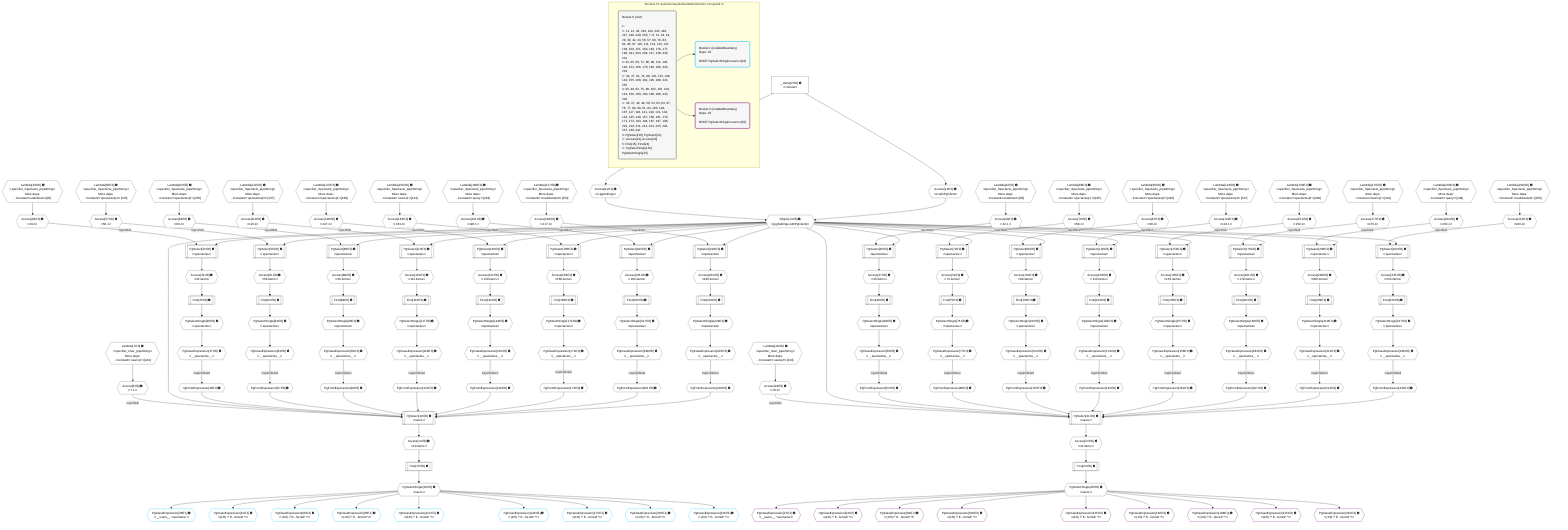 %%{init: {'themeVariables': { 'fontSize': '12px'}}}%%
graph TD
    classDef path fill:#eee,stroke:#000,color:#000
    classDef plan fill:#fff,stroke-width:1px,color:#000
    classDef itemplan fill:#fff,stroke-width:2px,color:#000
    classDef unbatchedplan fill:#dff,stroke-width:1px,color:#000
    classDef sideeffectplan fill:#fcc,stroke-width:2px,color:#000
    classDef bucket fill:#f6f6f6,color:#000,stroke-width:2px,text-align:left

    subgraph "Buckets for queries/relay/defaultNodeIdCodec.computed-id"
    Bucket0("Bucket 0 (root)<br /><br />1: <br />ᐳ: 11, 12, 28, 243, 244, 245, 246, 247, 248, 249, 250, 7, 8, 13, 18, 19, 29, 30, 42, 43, 56, 57, 69, 70, 83, 84, 96, 97, 110, 111, 123, 124, 137, 138, 150, 151, 163, 164, 176, 177, 190, 191, 203, 204, 217, 218, 230, 231<br />2: 32, 45, 59, 72, 86, 99, 113, 126, 140, 153, 166, 179, 193, 206, 220, 233<br />ᐳ: 34, 47, 61, 74, 88, 101, 115, 128, 142, 155, 168, 181, 195, 208, 222, 235<br />3: 35, 48, 62, 75, 89, 102, 116, 129, 143, 156, 169, 182, 196, 209, 223, 236<br />ᐳ: 36, 37, 40, 49, 50, 53, 63, 64, 67, 76, 77, 80, 90, 91, 94, 103, 104, 107, 117, 118, 121, 130, 131, 134, 144, 145, 148, 157, 158, 161, 170, 171, 174, 183, 184, 187, 197, 198, 201, 210, 211, 214, 224, 225, 228, 237, 238, 241<br />4: PgSelect[10], PgSelect[21]<br />ᐳ: Access[14], Access[23]<br />5: First[15], First[24]<br />ᐳ: PgSelectSingle[16], PgSelectSingle[25]"):::bucket
    Bucket1("Bucket 1 (nullableBoundary)<br />Deps: 16<br /><br />ROOT PgSelectSingleᐸusersᐳ[16]"):::bucket
    Bucket2("Bucket 2 (nullableBoundary)<br />Deps: 25<br /><br />ROOT PgSelectSingleᐸusersᐳ[25]"):::bucket
    end
    Bucket0 --> Bucket1 & Bucket2

    %% plan dependencies
    PgSelect10[["PgSelect[10∈0] ➊<br />ᐸusersᐳ"]]:::plan
    Object13{{"Object[13∈0] ➊<br />ᐸ{pgSettings,withPgClient}ᐳ"}}:::plan
    Access8{{"Access[8∈0] ➊<br />ᐸ7.1ᐳ"}}:::plan
    PgFromExpression40{{"PgFromExpression[40∈0] ➊"}}:::plan
    PgFromExpression67{{"PgFromExpression[67∈0] ➊"}}:::plan
    PgFromExpression94{{"PgFromExpression[94∈0] ➊"}}:::plan
    PgFromExpression121{{"PgFromExpression[121∈0] ➊"}}:::plan
    PgFromExpression148{{"PgFromExpression[148∈0] ➊"}}:::plan
    PgFromExpression174{{"PgFromExpression[174∈0] ➊"}}:::plan
    PgFromExpression201{{"PgFromExpression[201∈0] ➊"}}:::plan
    PgFromExpression228{{"PgFromExpression[228∈0] ➊"}}:::plan
    Access8 -->|rejectNull| PgSelect10
    Object13 & PgFromExpression40 & PgFromExpression67 & PgFromExpression94 & PgFromExpression121 & PgFromExpression148 & PgFromExpression174 & PgFromExpression201 & PgFromExpression228 --> PgSelect10
    PgSelect21[["PgSelect[21∈0] ➊<br />ᐸusersᐳ"]]:::plan
    Access19{{"Access[19∈0] ➊<br />ᐸ18.1ᐳ"}}:::plan
    PgFromExpression53{{"PgFromExpression[53∈0] ➊"}}:::plan
    PgFromExpression80{{"PgFromExpression[80∈0] ➊"}}:::plan
    PgFromExpression107{{"PgFromExpression[107∈0] ➊"}}:::plan
    PgFromExpression134{{"PgFromExpression[134∈0] ➊"}}:::plan
    PgFromExpression161{{"PgFromExpression[161∈0] ➊"}}:::plan
    PgFromExpression187{{"PgFromExpression[187∈0] ➊"}}:::plan
    PgFromExpression214{{"PgFromExpression[214∈0] ➊"}}:::plan
    PgFromExpression241{{"PgFromExpression[241∈0] ➊"}}:::plan
    Access19 -->|rejectNull| PgSelect21
    Object13 & PgFromExpression53 & PgFromExpression80 & PgFromExpression107 & PgFromExpression134 & PgFromExpression161 & PgFromExpression187 & PgFromExpression214 & PgFromExpression241 --> PgSelect21
    Access11{{"Access[11∈0] ➊<br />ᐸ2.pgSettingsᐳ"}}:::plan
    Access12{{"Access[12∈0] ➊<br />ᐸ2.withPgClientᐳ"}}:::plan
    Access11 & Access12 --> Object13
    PgSelect32[["PgSelect[32∈0] ➊<br />ᐸspectaclesᐳ"]]:::plan
    Access30{{"Access[30∈0] ➊<br />ᐸ29.1ᐳ"}}:::plan
    Access30 -->|rejectNull| PgSelect32
    Object13 --> PgSelect32
    PgSelect45[["PgSelect[45∈0] ➊<br />ᐸspectaclesᐳ"]]:::plan
    Access43{{"Access[43∈0] ➊<br />ᐸ42.1ᐳ"}}:::plan
    Access43 -->|rejectNull| PgSelect45
    Object13 --> PgSelect45
    PgSelect59[["PgSelect[59∈0] ➊<br />ᐸspectaclesᐳ"]]:::plan
    Access57{{"Access[57∈0] ➊<br />ᐸ56.1ᐳ"}}:::plan
    Access57 -->|rejectNull| PgSelect59
    Object13 --> PgSelect59
    PgSelect72[["PgSelect[72∈0] ➊<br />ᐸspectaclesᐳ"]]:::plan
    Access70{{"Access[70∈0] ➊<br />ᐸ69.1ᐳ"}}:::plan
    Access70 -->|rejectNull| PgSelect72
    Object13 --> PgSelect72
    PgSelect86[["PgSelect[86∈0] ➊<br />ᐸspectaclesᐳ"]]:::plan
    Access84{{"Access[84∈0] ➊<br />ᐸ83.1ᐳ"}}:::plan
    Access84 -->|rejectNull| PgSelect86
    Object13 --> PgSelect86
    PgSelect99[["PgSelect[99∈0] ➊<br />ᐸspectaclesᐳ"]]:::plan
    Access97{{"Access[97∈0] ➊<br />ᐸ96.1ᐳ"}}:::plan
    Access97 -->|rejectNull| PgSelect99
    Object13 --> PgSelect99
    PgSelect113[["PgSelect[113∈0] ➊<br />ᐸspectaclesᐳ"]]:::plan
    Access111{{"Access[111∈0] ➊<br />ᐸ110.1ᐳ"}}:::plan
    Access111 -->|rejectNull| PgSelect113
    Object13 --> PgSelect113
    PgSelect126[["PgSelect[126∈0] ➊<br />ᐸspectaclesᐳ"]]:::plan
    Access124{{"Access[124∈0] ➊<br />ᐸ123.1ᐳ"}}:::plan
    Access124 -->|rejectNull| PgSelect126
    Object13 --> PgSelect126
    PgSelect140[["PgSelect[140∈0] ➊<br />ᐸspectaclesᐳ"]]:::plan
    Access138{{"Access[138∈0] ➊<br />ᐸ137.1ᐳ"}}:::plan
    Access138 -->|rejectNull| PgSelect140
    Object13 --> PgSelect140
    PgSelect153[["PgSelect[153∈0] ➊<br />ᐸspectaclesᐳ"]]:::plan
    Access151{{"Access[151∈0] ➊<br />ᐸ150.1ᐳ"}}:::plan
    Access151 -->|rejectNull| PgSelect153
    Object13 --> PgSelect153
    PgSelect166[["PgSelect[166∈0] ➊<br />ᐸspectaclesᐳ"]]:::plan
    Access164{{"Access[164∈0] ➊<br />ᐸ163.1ᐳ"}}:::plan
    Access164 -->|rejectNull| PgSelect166
    Object13 --> PgSelect166
    PgSelect179[["PgSelect[179∈0] ➊<br />ᐸspectaclesᐳ"]]:::plan
    Access177{{"Access[177∈0] ➊<br />ᐸ176.1ᐳ"}}:::plan
    Access177 -->|rejectNull| PgSelect179
    Object13 --> PgSelect179
    PgSelect193[["PgSelect[193∈0] ➊<br />ᐸspectaclesᐳ"]]:::plan
    Access191{{"Access[191∈0] ➊<br />ᐸ190.1ᐳ"}}:::plan
    Access191 -->|rejectNull| PgSelect193
    Object13 --> PgSelect193
    PgSelect206[["PgSelect[206∈0] ➊<br />ᐸspectaclesᐳ"]]:::plan
    Access204{{"Access[204∈0] ➊<br />ᐸ203.1ᐳ"}}:::plan
    Access204 -->|rejectNull| PgSelect206
    Object13 --> PgSelect206
    PgSelect220[["PgSelect[220∈0] ➊<br />ᐸspectaclesᐳ"]]:::plan
    Access218{{"Access[218∈0] ➊<br />ᐸ217.1ᐳ"}}:::plan
    Access218 -->|rejectNull| PgSelect220
    Object13 --> PgSelect220
    PgSelect233[["PgSelect[233∈0] ➊<br />ᐸspectaclesᐳ"]]:::plan
    Access231{{"Access[231∈0] ➊<br />ᐸ230.1ᐳ"}}:::plan
    Access231 -->|rejectNull| PgSelect233
    Object13 --> PgSelect233
    Lambda7{{"Lambda[7∈0] ➊<br />ᐸspecifier_User_pipeStringᐳ<br />More deps:<br />- Constantᐸ'users|1'ᐳ[243]"}}:::plan
    Lambda7 --> Access8
    __Value2["__Value[2∈0] ➊<br />ᐸcontextᐳ"]:::plan
    __Value2 --> Access11
    __Value2 --> Access12
    Access14{{"Access[14∈0] ➊<br />ᐸ10.itemsᐳ"}}:::plan
    PgSelect10 --> Access14
    First15[["First[15∈0] ➊"]]:::plan
    Access14 --> First15
    PgSelectSingle16{{"PgSelectSingle[16∈0] ➊<br />ᐸusersᐳ"}}:::plan
    First15 --> PgSelectSingle16
    Lambda18{{"Lambda[18∈0] ➊<br />ᐸspecifier_User_pipeStringᐳ<br />More deps:<br />- Constantᐸ'users|2'ᐳ[244]"}}:::plan
    Lambda18 --> Access19
    Access23{{"Access[23∈0] ➊<br />ᐸ21.itemsᐳ"}}:::plan
    PgSelect21 --> Access23
    First24[["First[24∈0] ➊"]]:::plan
    Access23 --> First24
    PgSelectSingle25{{"PgSelectSingle[25∈0] ➊<br />ᐸusersᐳ"}}:::plan
    First24 --> PgSelectSingle25
    Lambda29{{"Lambda[29∈0] ➊<br />ᐸspecifier_Spectacle_pipeStringᐳ<br />More deps:<br />- Constantᐸundefinedᐳ[28]"}}:::plan
    Lambda29 --> Access30
    Access34{{"Access[34∈0] ➊<br />ᐸ32.itemsᐳ"}}:::plan
    PgSelect32 --> Access34
    First35[["First[35∈0] ➊"]]:::plan
    Access34 --> First35
    PgSelectSingle36{{"PgSelectSingle[36∈0] ➊<br />ᐸspectaclesᐳ"}}:::plan
    First35 --> PgSelectSingle36
    PgClassExpression37{{"PgClassExpression[37∈0] ➊<br />ᐸ__spectacles__ᐳ"}}:::plan
    PgSelectSingle36 --> PgClassExpression37
    PgClassExpression37 -->|trapInhibited| PgFromExpression40
    Lambda42{{"Lambda[42∈0] ➊<br />ᐸspecifier_Spectacle_pipeStringᐳ<br />More deps:<br />- Constantᐸundefinedᐳ[28]"}}:::plan
    Lambda42 --> Access43
    Access47{{"Access[47∈0] ➊<br />ᐸ45.itemsᐳ"}}:::plan
    PgSelect45 --> Access47
    First48[["First[48∈0] ➊"]]:::plan
    Access47 --> First48
    PgSelectSingle49{{"PgSelectSingle[49∈0] ➊<br />ᐸspectaclesᐳ"}}:::plan
    First48 --> PgSelectSingle49
    PgClassExpression50{{"PgClassExpression[50∈0] ➊<br />ᐸ__spectacles__ᐳ"}}:::plan
    PgSelectSingle49 --> PgClassExpression50
    PgClassExpression50 -->|trapInhibited| PgFromExpression53
    Lambda56{{"Lambda[56∈0] ➊<br />ᐸspecifier_Spectacle_pipeStringᐳ<br />More deps:<br />- Constantᐸ'spectacles|1'ᐳ[245]"}}:::plan
    Lambda56 --> Access57
    Access61{{"Access[61∈0] ➊<br />ᐸ59.itemsᐳ"}}:::plan
    PgSelect59 --> Access61
    First62[["First[62∈0] ➊"]]:::plan
    Access61 --> First62
    PgSelectSingle63{{"PgSelectSingle[63∈0] ➊<br />ᐸspectaclesᐳ"}}:::plan
    First62 --> PgSelectSingle63
    PgClassExpression64{{"PgClassExpression[64∈0] ➊<br />ᐸ__spectacles__ᐳ"}}:::plan
    PgSelectSingle63 --> PgClassExpression64
    PgClassExpression64 -->|trapInhibited| PgFromExpression67
    Lambda69{{"Lambda[69∈0] ➊<br />ᐸspecifier_Spectacle_pipeStringᐳ<br />More deps:<br />- Constantᐸ'spectacles|1'ᐳ[245]"}}:::plan
    Lambda69 --> Access70
    Access74{{"Access[74∈0] ➊<br />ᐸ72.itemsᐳ"}}:::plan
    PgSelect72 --> Access74
    First75[["First[75∈0] ➊"]]:::plan
    Access74 --> First75
    PgSelectSingle76{{"PgSelectSingle[76∈0] ➊<br />ᐸspectaclesᐳ"}}:::plan
    First75 --> PgSelectSingle76
    PgClassExpression77{{"PgClassExpression[77∈0] ➊<br />ᐸ__spectacles__ᐳ"}}:::plan
    PgSelectSingle76 --> PgClassExpression77
    PgClassExpression77 -->|trapInhibited| PgFromExpression80
    Lambda83{{"Lambda[83∈0] ➊<br />ᐸspecifier_Spectacle_pipeStringᐳ<br />More deps:<br />- Constantᐸ'spectacles|2'ᐳ[246]"}}:::plan
    Lambda83 --> Access84
    Access88{{"Access[88∈0] ➊<br />ᐸ86.itemsᐳ"}}:::plan
    PgSelect86 --> Access88
    First89[["First[89∈0] ➊"]]:::plan
    Access88 --> First89
    PgSelectSingle90{{"PgSelectSingle[90∈0] ➊<br />ᐸspectaclesᐳ"}}:::plan
    First89 --> PgSelectSingle90
    PgClassExpression91{{"PgClassExpression[91∈0] ➊<br />ᐸ__spectacles__ᐳ"}}:::plan
    PgSelectSingle90 --> PgClassExpression91
    PgClassExpression91 -->|trapInhibited| PgFromExpression94
    Lambda96{{"Lambda[96∈0] ➊<br />ᐸspecifier_Spectacle_pipeStringᐳ<br />More deps:<br />- Constantᐸ'spectacles|2'ᐳ[246]"}}:::plan
    Lambda96 --> Access97
    Access101{{"Access[101∈0] ➊<br />ᐸ99.itemsᐳ"}}:::plan
    PgSelect99 --> Access101
    First102[["First[102∈0] ➊"]]:::plan
    Access101 --> First102
    PgSelectSingle103{{"PgSelectSingle[103∈0] ➊<br />ᐸspectaclesᐳ"}}:::plan
    First102 --> PgSelectSingle103
    PgClassExpression104{{"PgClassExpression[104∈0] ➊<br />ᐸ__spectacles__ᐳ"}}:::plan
    PgSelectSingle103 --> PgClassExpression104
    PgClassExpression104 -->|trapInhibited| PgFromExpression107
    Lambda110{{"Lambda[110∈0] ➊<br />ᐸspecifier_Spectacle_pipeStringᐳ<br />More deps:<br />- Constantᐸ'spectacles|3'ᐳ[247]"}}:::plan
    Lambda110 --> Access111
    Access115{{"Access[115∈0] ➊<br />ᐸ113.itemsᐳ"}}:::plan
    PgSelect113 --> Access115
    First116[["First[116∈0] ➊"]]:::plan
    Access115 --> First116
    PgSelectSingle117{{"PgSelectSingle[117∈0] ➊<br />ᐸspectaclesᐳ"}}:::plan
    First116 --> PgSelectSingle117
    PgClassExpression118{{"PgClassExpression[118∈0] ➊<br />ᐸ__spectacles__ᐳ"}}:::plan
    PgSelectSingle117 --> PgClassExpression118
    PgClassExpression118 -->|trapInhibited| PgFromExpression121
    Lambda123{{"Lambda[123∈0] ➊<br />ᐸspecifier_Spectacle_pipeStringᐳ<br />More deps:<br />- Constantᐸ'spectacles|3'ᐳ[247]"}}:::plan
    Lambda123 --> Access124
    Access128{{"Access[128∈0] ➊<br />ᐸ126.itemsᐳ"}}:::plan
    PgSelect126 --> Access128
    First129[["First[129∈0] ➊"]]:::plan
    Access128 --> First129
    PgSelectSingle130{{"PgSelectSingle[130∈0] ➊<br />ᐸspectaclesᐳ"}}:::plan
    First129 --> PgSelectSingle130
    PgClassExpression131{{"PgClassExpression[131∈0] ➊<br />ᐸ__spectacles__ᐳ"}}:::plan
    PgSelectSingle130 --> PgClassExpression131
    PgClassExpression131 -->|trapInhibited| PgFromExpression134
    Lambda137{{"Lambda[137∈0] ➊<br />ᐸspecifier_Spectacle_pipeStringᐳ<br />More deps:<br />- Constantᐸ'spectacles|4'ᐳ[248]"}}:::plan
    Lambda137 --> Access138
    Access142{{"Access[142∈0] ➊<br />ᐸ140.itemsᐳ"}}:::plan
    PgSelect140 --> Access142
    First143[["First[143∈0] ➊"]]:::plan
    Access142 --> First143
    PgSelectSingle144{{"PgSelectSingle[144∈0] ➊<br />ᐸspectaclesᐳ"}}:::plan
    First143 --> PgSelectSingle144
    PgClassExpression145{{"PgClassExpression[145∈0] ➊<br />ᐸ__spectacles__ᐳ"}}:::plan
    PgSelectSingle144 --> PgClassExpression145
    PgClassExpression145 -->|trapInhibited| PgFromExpression148
    Lambda150{{"Lambda[150∈0] ➊<br />ᐸspecifier_Spectacle_pipeStringᐳ<br />More deps:<br />- Constantᐸ'spectacles|4'ᐳ[248]"}}:::plan
    Lambda150 --> Access151
    Access155{{"Access[155∈0] ➊<br />ᐸ153.itemsᐳ"}}:::plan
    PgSelect153 --> Access155
    First156[["First[156∈0] ➊"]]:::plan
    Access155 --> First156
    PgSelectSingle157{{"PgSelectSingle[157∈0] ➊<br />ᐸspectaclesᐳ"}}:::plan
    First156 --> PgSelectSingle157
    PgClassExpression158{{"PgClassExpression[158∈0] ➊<br />ᐸ__spectacles__ᐳ"}}:::plan
    PgSelectSingle157 --> PgClassExpression158
    PgClassExpression158 -->|trapInhibited| PgFromExpression161
    Lambda163{{"Lambda[163∈0] ➊<br />ᐸspecifier_Spectacle_pipeStringᐳ<br />More deps:<br />- Constantᐸ'users|1'ᐳ[243]"}}:::plan
    Lambda163 --> Access164
    Access168{{"Access[168∈0] ➊<br />ᐸ166.itemsᐳ"}}:::plan
    PgSelect166 --> Access168
    First169[["First[169∈0] ➊"]]:::plan
    Access168 --> First169
    PgSelectSingle170{{"PgSelectSingle[170∈0] ➊<br />ᐸspectaclesᐳ"}}:::plan
    First169 --> PgSelectSingle170
    PgClassExpression171{{"PgClassExpression[171∈0] ➊<br />ᐸ__spectacles__ᐳ"}}:::plan
    PgSelectSingle170 --> PgClassExpression171
    PgClassExpression171 -->|trapInhibited| PgFromExpression174
    Lambda176{{"Lambda[176∈0] ➊<br />ᐸspecifier_Spectacle_pipeStringᐳ<br />More deps:<br />- Constantᐸ'users|1'ᐳ[243]"}}:::plan
    Lambda176 --> Access177
    Access181{{"Access[181∈0] ➊<br />ᐸ179.itemsᐳ"}}:::plan
    PgSelect179 --> Access181
    First182[["First[182∈0] ➊"]]:::plan
    Access181 --> First182
    PgSelectSingle183{{"PgSelectSingle[183∈0] ➊<br />ᐸspectaclesᐳ"}}:::plan
    First182 --> PgSelectSingle183
    PgClassExpression184{{"PgClassExpression[184∈0] ➊<br />ᐸ__spectacles__ᐳ"}}:::plan
    PgSelectSingle183 --> PgClassExpression184
    PgClassExpression184 -->|trapInhibited| PgFromExpression187
    Lambda190{{"Lambda[190∈0] ➊<br />ᐸspecifier_Spectacle_pipeStringᐳ<br />More deps:<br />- Constantᐸ'query'ᐳ[249]"}}:::plan
    Lambda190 --> Access191
    Access195{{"Access[195∈0] ➊<br />ᐸ193.itemsᐳ"}}:::plan
    PgSelect193 --> Access195
    First196[["First[196∈0] ➊"]]:::plan
    Access195 --> First196
    PgSelectSingle197{{"PgSelectSingle[197∈0] ➊<br />ᐸspectaclesᐳ"}}:::plan
    First196 --> PgSelectSingle197
    PgClassExpression198{{"PgClassExpression[198∈0] ➊<br />ᐸ__spectacles__ᐳ"}}:::plan
    PgSelectSingle197 --> PgClassExpression198
    PgClassExpression198 -->|trapInhibited| PgFromExpression201
    Lambda203{{"Lambda[203∈0] ➊<br />ᐸspecifier_Spectacle_pipeStringᐳ<br />More deps:<br />- Constantᐸ'query'ᐳ[249]"}}:::plan
    Lambda203 --> Access204
    Access208{{"Access[208∈0] ➊<br />ᐸ206.itemsᐳ"}}:::plan
    PgSelect206 --> Access208
    First209[["First[209∈0] ➊"]]:::plan
    Access208 --> First209
    PgSelectSingle210{{"PgSelectSingle[210∈0] ➊<br />ᐸspectaclesᐳ"}}:::plan
    First209 --> PgSelectSingle210
    PgClassExpression211{{"PgClassExpression[211∈0] ➊<br />ᐸ__spectacles__ᐳ"}}:::plan
    PgSelectSingle210 --> PgClassExpression211
    PgClassExpression211 -->|trapInhibited| PgFromExpression214
    Lambda217{{"Lambda[217∈0] ➊<br />ᐸspecifier_Spectacle_pipeStringᐳ<br />More deps:<br />- Constantᐸ'invalidnodeid'ᐳ[250]"}}:::plan
    Lambda217 --> Access218
    Access222{{"Access[222∈0] ➊<br />ᐸ220.itemsᐳ"}}:::plan
    PgSelect220 --> Access222
    First223[["First[223∈0] ➊"]]:::plan
    Access222 --> First223
    PgSelectSingle224{{"PgSelectSingle[224∈0] ➊<br />ᐸspectaclesᐳ"}}:::plan
    First223 --> PgSelectSingle224
    PgClassExpression225{{"PgClassExpression[225∈0] ➊<br />ᐸ__spectacles__ᐳ"}}:::plan
    PgSelectSingle224 --> PgClassExpression225
    PgClassExpression225 -->|trapInhibited| PgFromExpression228
    Lambda230{{"Lambda[230∈0] ➊<br />ᐸspecifier_Spectacle_pipeStringᐳ<br />More deps:<br />- Constantᐸ'invalidnodeid'ᐳ[250]"}}:::plan
    Lambda230 --> Access231
    Access235{{"Access[235∈0] ➊<br />ᐸ233.itemsᐳ"}}:::plan
    PgSelect233 --> Access235
    First236[["First[236∈0] ➊"]]:::plan
    Access235 --> First236
    PgSelectSingle237{{"PgSelectSingle[237∈0] ➊<br />ᐸspectaclesᐳ"}}:::plan
    First236 --> PgSelectSingle237
    PgClassExpression238{{"PgClassExpression[238∈0] ➊<br />ᐸ__spectacles__ᐳ"}}:::plan
    PgSelectSingle237 --> PgClassExpression238
    PgClassExpression238 -->|trapInhibited| PgFromExpression241
    PgClassExpression26{{"PgClassExpression[26∈1] ➊<br />ᐸ__users__.”username”ᐳ"}}:::plan
    PgSelectSingle16 --> PgClassExpression26
    PgClassExpression41{{"PgClassExpression[41∈1] ➊<br />ᐸ(1/0) /* E...ferred! */ᐳ"}}:::plan
    PgSelectSingle16 --> PgClassExpression41
    PgClassExpression68{{"PgClassExpression[68∈1] ➊<br />ᐸ(1/0) /* E...ferred! */ᐳ"}}:::plan
    PgSelectSingle16 --> PgClassExpression68
    PgClassExpression95{{"PgClassExpression[95∈1] ➊<br />ᐸ(1/0) /* E...ferred! */ᐳ"}}:::plan
    PgSelectSingle16 --> PgClassExpression95
    PgClassExpression122{{"PgClassExpression[122∈1] ➊<br />ᐸ(1/0) /* E...ferred! */ᐳ"}}:::plan
    PgSelectSingle16 --> PgClassExpression122
    PgClassExpression149{{"PgClassExpression[149∈1] ➊<br />ᐸ(1/0) /* E...ferred! */ᐳ"}}:::plan
    PgSelectSingle16 --> PgClassExpression149
    PgClassExpression175{{"PgClassExpression[175∈1] ➊<br />ᐸ(1/0) /* E...ferred! */ᐳ"}}:::plan
    PgSelectSingle16 --> PgClassExpression175
    PgClassExpression202{{"PgClassExpression[202∈1] ➊<br />ᐸ(1/0) /* E...ferred! */ᐳ"}}:::plan
    PgSelectSingle16 --> PgClassExpression202
    PgClassExpression229{{"PgClassExpression[229∈1] ➊<br />ᐸ(1/0) /* E...ferred! */ᐳ"}}:::plan
    PgSelectSingle16 --> PgClassExpression229
    PgClassExpression27{{"PgClassExpression[27∈2] ➊<br />ᐸ__users__.”username”ᐳ"}}:::plan
    PgSelectSingle25 --> PgClassExpression27
    PgClassExpression54{{"PgClassExpression[54∈2] ➊<br />ᐸ(1/0) /* E...ferred! */ᐳ"}}:::plan
    PgSelectSingle25 --> PgClassExpression54
    PgClassExpression81{{"PgClassExpression[81∈2] ➊<br />ᐸ(1/0) /* E...ferred! */ᐳ"}}:::plan
    PgSelectSingle25 --> PgClassExpression81
    PgClassExpression108{{"PgClassExpression[108∈2] ➊<br />ᐸ(1/0) /* E...ferred! */ᐳ"}}:::plan
    PgSelectSingle25 --> PgClassExpression108
    PgClassExpression135{{"PgClassExpression[135∈2] ➊<br />ᐸ(1/0) /* E...ferred! */ᐳ"}}:::plan
    PgSelectSingle25 --> PgClassExpression135
    PgClassExpression162{{"PgClassExpression[162∈2] ➊<br />ᐸ(1/0) /* E...ferred! */ᐳ"}}:::plan
    PgSelectSingle25 --> PgClassExpression162
    PgClassExpression188{{"PgClassExpression[188∈2] ➊<br />ᐸ(1/0) /* E...ferred! */ᐳ"}}:::plan
    PgSelectSingle25 --> PgClassExpression188
    PgClassExpression215{{"PgClassExpression[215∈2] ➊<br />ᐸ(1/0) /* E...ferred! */ᐳ"}}:::plan
    PgSelectSingle25 --> PgClassExpression215
    PgClassExpression242{{"PgClassExpression[242∈2] ➊<br />ᐸ(1/0) /* E...ferred! */ᐳ"}}:::plan
    PgSelectSingle25 --> PgClassExpression242

    %% define steps
    classDef bucket0 stroke:#696969
    class Bucket0,__Value2,Lambda7,Access8,PgSelect10,Access11,Access12,Object13,Access14,First15,PgSelectSingle16,Lambda18,Access19,PgSelect21,Access23,First24,PgSelectSingle25,Lambda29,Access30,PgSelect32,Access34,First35,PgSelectSingle36,PgClassExpression37,PgFromExpression40,Lambda42,Access43,PgSelect45,Access47,First48,PgSelectSingle49,PgClassExpression50,PgFromExpression53,Lambda56,Access57,PgSelect59,Access61,First62,PgSelectSingle63,PgClassExpression64,PgFromExpression67,Lambda69,Access70,PgSelect72,Access74,First75,PgSelectSingle76,PgClassExpression77,PgFromExpression80,Lambda83,Access84,PgSelect86,Access88,First89,PgSelectSingle90,PgClassExpression91,PgFromExpression94,Lambda96,Access97,PgSelect99,Access101,First102,PgSelectSingle103,PgClassExpression104,PgFromExpression107,Lambda110,Access111,PgSelect113,Access115,First116,PgSelectSingle117,PgClassExpression118,PgFromExpression121,Lambda123,Access124,PgSelect126,Access128,First129,PgSelectSingle130,PgClassExpression131,PgFromExpression134,Lambda137,Access138,PgSelect140,Access142,First143,PgSelectSingle144,PgClassExpression145,PgFromExpression148,Lambda150,Access151,PgSelect153,Access155,First156,PgSelectSingle157,PgClassExpression158,PgFromExpression161,Lambda163,Access164,PgSelect166,Access168,First169,PgSelectSingle170,PgClassExpression171,PgFromExpression174,Lambda176,Access177,PgSelect179,Access181,First182,PgSelectSingle183,PgClassExpression184,PgFromExpression187,Lambda190,Access191,PgSelect193,Access195,First196,PgSelectSingle197,PgClassExpression198,PgFromExpression201,Lambda203,Access204,PgSelect206,Access208,First209,PgSelectSingle210,PgClassExpression211,PgFromExpression214,Lambda217,Access218,PgSelect220,Access222,First223,PgSelectSingle224,PgClassExpression225,PgFromExpression228,Lambda230,Access231,PgSelect233,Access235,First236,PgSelectSingle237,PgClassExpression238,PgFromExpression241 bucket0
    classDef bucket1 stroke:#00bfff
    class Bucket1,PgClassExpression26,PgClassExpression41,PgClassExpression68,PgClassExpression95,PgClassExpression122,PgClassExpression149,PgClassExpression175,PgClassExpression202,PgClassExpression229 bucket1
    classDef bucket2 stroke:#7f007f
    class Bucket2,PgClassExpression27,PgClassExpression54,PgClassExpression81,PgClassExpression108,PgClassExpression135,PgClassExpression162,PgClassExpression188,PgClassExpression215,PgClassExpression242 bucket2